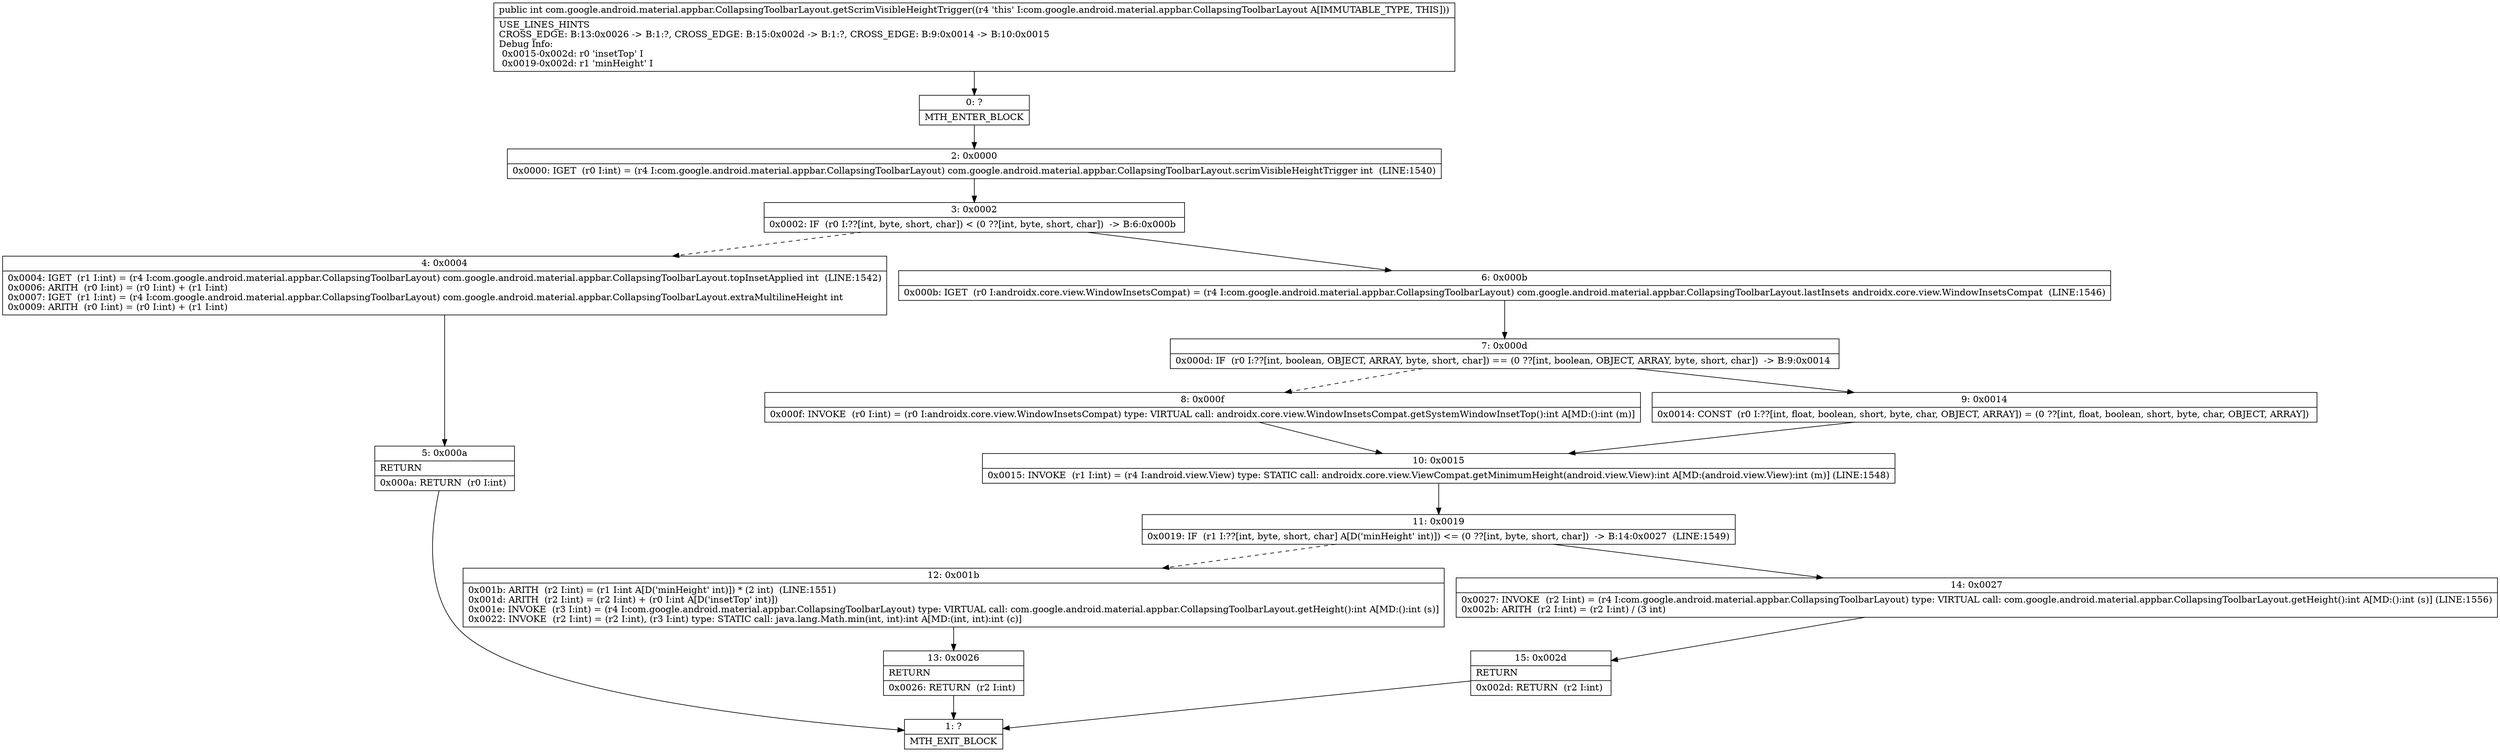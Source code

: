 digraph "CFG forcom.google.android.material.appbar.CollapsingToolbarLayout.getScrimVisibleHeightTrigger()I" {
Node_0 [shape=record,label="{0\:\ ?|MTH_ENTER_BLOCK\l}"];
Node_2 [shape=record,label="{2\:\ 0x0000|0x0000: IGET  (r0 I:int) = (r4 I:com.google.android.material.appbar.CollapsingToolbarLayout) com.google.android.material.appbar.CollapsingToolbarLayout.scrimVisibleHeightTrigger int  (LINE:1540)\l}"];
Node_3 [shape=record,label="{3\:\ 0x0002|0x0002: IF  (r0 I:??[int, byte, short, char]) \< (0 ??[int, byte, short, char])  \-\> B:6:0x000b \l}"];
Node_4 [shape=record,label="{4\:\ 0x0004|0x0004: IGET  (r1 I:int) = (r4 I:com.google.android.material.appbar.CollapsingToolbarLayout) com.google.android.material.appbar.CollapsingToolbarLayout.topInsetApplied int  (LINE:1542)\l0x0006: ARITH  (r0 I:int) = (r0 I:int) + (r1 I:int) \l0x0007: IGET  (r1 I:int) = (r4 I:com.google.android.material.appbar.CollapsingToolbarLayout) com.google.android.material.appbar.CollapsingToolbarLayout.extraMultilineHeight int \l0x0009: ARITH  (r0 I:int) = (r0 I:int) + (r1 I:int) \l}"];
Node_5 [shape=record,label="{5\:\ 0x000a|RETURN\l|0x000a: RETURN  (r0 I:int) \l}"];
Node_1 [shape=record,label="{1\:\ ?|MTH_EXIT_BLOCK\l}"];
Node_6 [shape=record,label="{6\:\ 0x000b|0x000b: IGET  (r0 I:androidx.core.view.WindowInsetsCompat) = (r4 I:com.google.android.material.appbar.CollapsingToolbarLayout) com.google.android.material.appbar.CollapsingToolbarLayout.lastInsets androidx.core.view.WindowInsetsCompat  (LINE:1546)\l}"];
Node_7 [shape=record,label="{7\:\ 0x000d|0x000d: IF  (r0 I:??[int, boolean, OBJECT, ARRAY, byte, short, char]) == (0 ??[int, boolean, OBJECT, ARRAY, byte, short, char])  \-\> B:9:0x0014 \l}"];
Node_8 [shape=record,label="{8\:\ 0x000f|0x000f: INVOKE  (r0 I:int) = (r0 I:androidx.core.view.WindowInsetsCompat) type: VIRTUAL call: androidx.core.view.WindowInsetsCompat.getSystemWindowInsetTop():int A[MD:():int (m)]\l}"];
Node_10 [shape=record,label="{10\:\ 0x0015|0x0015: INVOKE  (r1 I:int) = (r4 I:android.view.View) type: STATIC call: androidx.core.view.ViewCompat.getMinimumHeight(android.view.View):int A[MD:(android.view.View):int (m)] (LINE:1548)\l}"];
Node_11 [shape=record,label="{11\:\ 0x0019|0x0019: IF  (r1 I:??[int, byte, short, char] A[D('minHeight' int)]) \<= (0 ??[int, byte, short, char])  \-\> B:14:0x0027  (LINE:1549)\l}"];
Node_12 [shape=record,label="{12\:\ 0x001b|0x001b: ARITH  (r2 I:int) = (r1 I:int A[D('minHeight' int)]) * (2 int)  (LINE:1551)\l0x001d: ARITH  (r2 I:int) = (r2 I:int) + (r0 I:int A[D('insetTop' int)]) \l0x001e: INVOKE  (r3 I:int) = (r4 I:com.google.android.material.appbar.CollapsingToolbarLayout) type: VIRTUAL call: com.google.android.material.appbar.CollapsingToolbarLayout.getHeight():int A[MD:():int (s)]\l0x0022: INVOKE  (r2 I:int) = (r2 I:int), (r3 I:int) type: STATIC call: java.lang.Math.min(int, int):int A[MD:(int, int):int (c)]\l}"];
Node_13 [shape=record,label="{13\:\ 0x0026|RETURN\l|0x0026: RETURN  (r2 I:int) \l}"];
Node_14 [shape=record,label="{14\:\ 0x0027|0x0027: INVOKE  (r2 I:int) = (r4 I:com.google.android.material.appbar.CollapsingToolbarLayout) type: VIRTUAL call: com.google.android.material.appbar.CollapsingToolbarLayout.getHeight():int A[MD:():int (s)] (LINE:1556)\l0x002b: ARITH  (r2 I:int) = (r2 I:int) \/ (3 int) \l}"];
Node_15 [shape=record,label="{15\:\ 0x002d|RETURN\l|0x002d: RETURN  (r2 I:int) \l}"];
Node_9 [shape=record,label="{9\:\ 0x0014|0x0014: CONST  (r0 I:??[int, float, boolean, short, byte, char, OBJECT, ARRAY]) = (0 ??[int, float, boolean, short, byte, char, OBJECT, ARRAY]) \l}"];
MethodNode[shape=record,label="{public int com.google.android.material.appbar.CollapsingToolbarLayout.getScrimVisibleHeightTrigger((r4 'this' I:com.google.android.material.appbar.CollapsingToolbarLayout A[IMMUTABLE_TYPE, THIS]))  | USE_LINES_HINTS\lCROSS_EDGE: B:13:0x0026 \-\> B:1:?, CROSS_EDGE: B:15:0x002d \-\> B:1:?, CROSS_EDGE: B:9:0x0014 \-\> B:10:0x0015\lDebug Info:\l  0x0015\-0x002d: r0 'insetTop' I\l  0x0019\-0x002d: r1 'minHeight' I\l}"];
MethodNode -> Node_0;Node_0 -> Node_2;
Node_2 -> Node_3;
Node_3 -> Node_4[style=dashed];
Node_3 -> Node_6;
Node_4 -> Node_5;
Node_5 -> Node_1;
Node_6 -> Node_7;
Node_7 -> Node_8[style=dashed];
Node_7 -> Node_9;
Node_8 -> Node_10;
Node_10 -> Node_11;
Node_11 -> Node_12[style=dashed];
Node_11 -> Node_14;
Node_12 -> Node_13;
Node_13 -> Node_1;
Node_14 -> Node_15;
Node_15 -> Node_1;
Node_9 -> Node_10;
}

